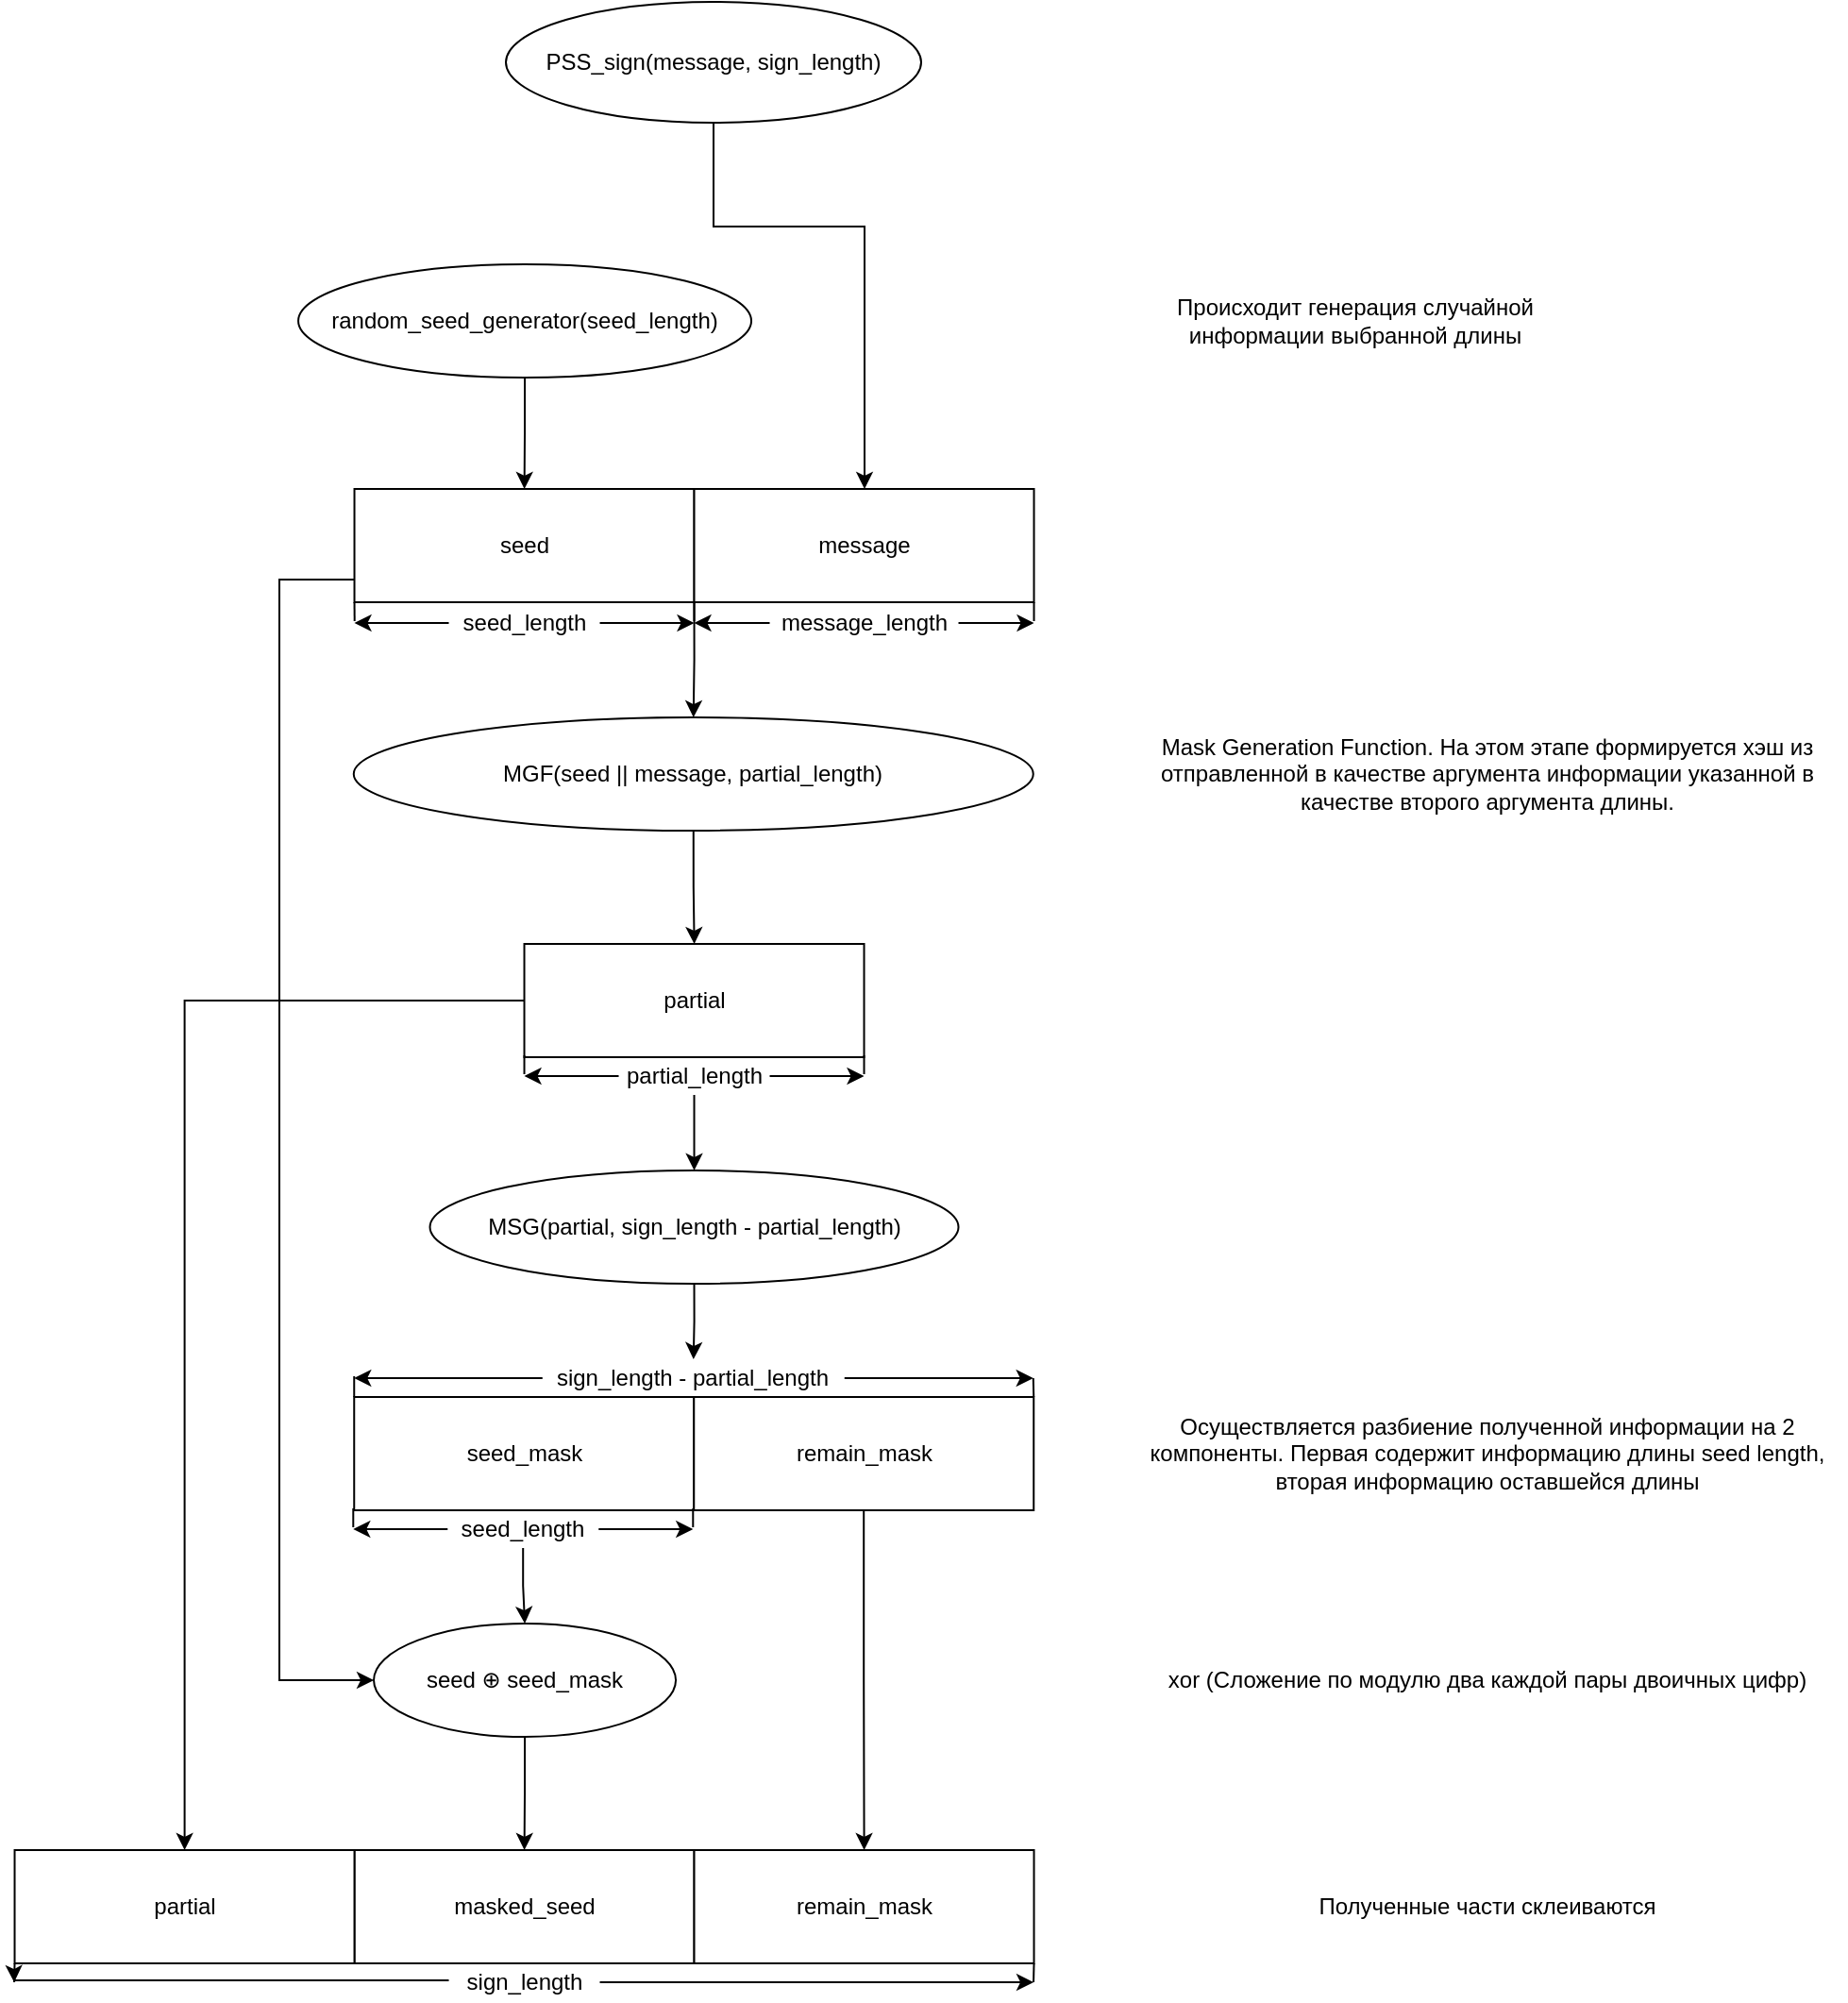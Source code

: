 <mxfile version="20.8.10" type="device" pages="4"><diagram id="KtfJS3SckBbpyJTz7u5d" name="Страница 1"><mxGraphModel dx="1247" dy="1205" grid="1" gridSize="10" guides="1" tooltips="1" connect="1" arrows="1" fold="1" page="1" pageScale="1" pageWidth="827" pageHeight="1169" math="0" shadow="0"><root><mxCell id="0"/><mxCell id="1" parent="0"/><mxCell id="KK_EjexdRuNg9W6OG-0v-18" style="edgeStyle=orthogonalEdgeStyle;rounded=0;orthogonalLoop=1;jettySize=auto;html=1;" parent="1" source="KK_EjexdRuNg9W6OG-0v-6" target="KK_EjexdRuNg9W6OG-0v-8" edge="1"><mxGeometry relative="1" as="geometry"/></mxCell><mxCell id="KK_EjexdRuNg9W6OG-0v-6" value="random_seed_generator(seed_length)" style="ellipse;whiteSpace=wrap;html=1;" parent="1" vertex="1"><mxGeometry x="1070.02" y="179" width="240" height="60" as="geometry"/></mxCell><mxCell id="KK_EjexdRuNg9W6OG-0v-53" style="edgeStyle=orthogonalEdgeStyle;rounded=0;orthogonalLoop=1;jettySize=auto;html=1;" parent="1" source="KK_EjexdRuNg9W6OG-0v-8" target="KK_EjexdRuNg9W6OG-0v-51" edge="1"><mxGeometry relative="1" as="geometry"><Array as="points"><mxPoint x="1060" y="346"/><mxPoint x="1060" y="929"/></Array></mxGeometry></mxCell><mxCell id="KK_EjexdRuNg9W6OG-0v-69" style="edgeStyle=orthogonalEdgeStyle;rounded=0;orthogonalLoop=1;jettySize=auto;html=1;exitX=0;exitY=1;exitDx=0;exitDy=0;endArrow=none;endFill=0;" parent="1" source="KK_EjexdRuNg9W6OG-0v-8" edge="1"><mxGeometry relative="1" as="geometry"><mxPoint x="1099.855" y="368" as="targetPoint"/></mxGeometry></mxCell><mxCell id="KK_EjexdRuNg9W6OG-0v-8" value="seed" style="rounded=0;whiteSpace=wrap;" parent="1" vertex="1"><mxGeometry x="1099.76" y="298" width="180" height="60" as="geometry"/></mxCell><mxCell id="KK_EjexdRuNg9W6OG-0v-41" style="edgeStyle=orthogonalEdgeStyle;rounded=0;orthogonalLoop=1;jettySize=auto;html=1;exitX=0;exitY=1;exitDx=0;exitDy=0;" parent="1" source="KK_EjexdRuNg9W6OG-0v-10" target="KK_EjexdRuNg9W6OG-0v-22" edge="1"><mxGeometry relative="1" as="geometry"/></mxCell><mxCell id="KK_EjexdRuNg9W6OG-0v-10" value="message" style="rounded=0;whiteSpace=wrap;" parent="1" vertex="1"><mxGeometry x="1279.76" y="298" width="180" height="60" as="geometry"/></mxCell><mxCell id="KK_EjexdRuNg9W6OG-0v-17" style="edgeStyle=orthogonalEdgeStyle;rounded=0;orthogonalLoop=1;jettySize=auto;html=1;" parent="1" source="KK_EjexdRuNg9W6OG-0v-11" target="KK_EjexdRuNg9W6OG-0v-10" edge="1"><mxGeometry relative="1" as="geometry"><Array as="points"><mxPoint x="1290" y="159"/><mxPoint x="1370" y="159"/></Array></mxGeometry></mxCell><mxCell id="KK_EjexdRuNg9W6OG-0v-11" value="PSS_sign(message, sign_length)" style="ellipse;whiteSpace=wrap;html=1;" parent="1" vertex="1"><mxGeometry x="1180" y="40" width="220" height="64" as="geometry"/></mxCell><mxCell id="KK_EjexdRuNg9W6OG-0v-25" style="edgeStyle=orthogonalEdgeStyle;rounded=0;orthogonalLoop=1;jettySize=auto;html=1;" parent="1" source="KK_EjexdRuNg9W6OG-0v-22" target="KK_EjexdRuNg9W6OG-0v-24" edge="1"><mxGeometry relative="1" as="geometry"/></mxCell><mxCell id="KK_EjexdRuNg9W6OG-0v-22" value="MGF(seed || message, partial_length)" style="ellipse;whiteSpace=wrap;html=1;" parent="1" vertex="1"><mxGeometry x="1099.38" y="419" width="360" height="60" as="geometry"/></mxCell><mxCell id="KK_EjexdRuNg9W6OG-0v-29" style="edgeStyle=orthogonalEdgeStyle;rounded=0;orthogonalLoop=1;jettySize=auto;html=1;" parent="1" source="KK_EjexdRuNg9W6OG-0v-79" target="KK_EjexdRuNg9W6OG-0v-28" edge="1"><mxGeometry relative="1" as="geometry"><mxPoint x="1280.02" y="646" as="sourcePoint"/></mxGeometry></mxCell><mxCell id="KK_EjexdRuNg9W6OG-0v-113" style="edgeStyle=orthogonalEdgeStyle;rounded=0;orthogonalLoop=1;jettySize=auto;html=1;endArrow=classic;endFill=1;" parent="1" source="KK_EjexdRuNg9W6OG-0v-24" target="KK_EjexdRuNg9W6OG-0v-110" edge="1"><mxGeometry relative="1" as="geometry"/></mxCell><mxCell id="KK_EjexdRuNg9W6OG-0v-24" value="partial" style="rounded=0;whiteSpace=wrap;" parent="1" vertex="1"><mxGeometry x="1189.76" y="539" width="180" height="60" as="geometry"/></mxCell><mxCell id="KK_EjexdRuNg9W6OG-0v-98" style="edgeStyle=orthogonalEdgeStyle;rounded=0;orthogonalLoop=1;jettySize=auto;html=1;endArrow=classic;endFill=1;" parent="1" source="KK_EjexdRuNg9W6OG-0v-28" target="KK_EjexdRuNg9W6OG-0v-94" edge="1"><mxGeometry relative="1" as="geometry"/></mxCell><mxCell id="KK_EjexdRuNg9W6OG-0v-28" value="MSG(partial, sign_length - partial_length)" style="ellipse;whiteSpace=wrap;html=1;" parent="1" vertex="1"><mxGeometry x="1139.76" y="659" width="280" height="60" as="geometry"/></mxCell><mxCell id="KK_EjexdRuNg9W6OG-0v-36" value="seed_mask" style="rounded=0;whiteSpace=wrap;" parent="1" vertex="1"><mxGeometry x="1099.62" y="779" width="180" height="60" as="geometry"/></mxCell><mxCell id="KK_EjexdRuNg9W6OG-0v-111" style="edgeStyle=orthogonalEdgeStyle;rounded=0;orthogonalLoop=1;jettySize=auto;html=1;endArrow=classic;endFill=1;" parent="1" source="KK_EjexdRuNg9W6OG-0v-37" target="KK_EjexdRuNg9W6OG-0v-109" edge="1"><mxGeometry relative="1" as="geometry"/></mxCell><mxCell id="KK_EjexdRuNg9W6OG-0v-37" value="remain_mask" style="rounded=0;whiteSpace=wrap;" parent="1" vertex="1"><mxGeometry x="1279.62" y="779" width="180" height="60" as="geometry"/></mxCell><mxCell id="KK_EjexdRuNg9W6OG-0v-52" style="edgeStyle=orthogonalEdgeStyle;rounded=0;orthogonalLoop=1;jettySize=auto;html=1;" parent="1" source="KK_EjexdRuNg9W6OG-0v-84" target="KK_EjexdRuNg9W6OG-0v-51" edge="1"><mxGeometry relative="1" as="geometry"><mxPoint x="1190.5" y="886" as="sourcePoint"/></mxGeometry></mxCell><mxCell id="KK_EjexdRuNg9W6OG-0v-107" style="edgeStyle=orthogonalEdgeStyle;rounded=0;orthogonalLoop=1;jettySize=auto;html=1;endArrow=classic;endFill=1;" parent="1" source="KK_EjexdRuNg9W6OG-0v-51" target="KK_EjexdRuNg9W6OG-0v-101" edge="1"><mxGeometry relative="1" as="geometry"/></mxCell><mxCell id="KK_EjexdRuNg9W6OG-0v-51" value="seed ⊕ seed_mask" style="ellipse;whiteSpace=wrap;html=1;" parent="1" vertex="1"><mxGeometry x="1110.02" y="899" width="160" height="60" as="geometry"/></mxCell><mxCell id="KK_EjexdRuNg9W6OG-0v-54" value="" style="endArrow=classic;startArrow=none;html=1;rounded=0;" parent="1" source="KK_EjexdRuNg9W6OG-0v-56" edge="1"><mxGeometry width="50" height="50" relative="1" as="geometry"><mxPoint x="1099.76" y="378.31" as="sourcePoint"/><mxPoint x="1279.76" y="369.0" as="targetPoint"/></mxGeometry></mxCell><mxCell id="KK_EjexdRuNg9W6OG-0v-55" value="" style="endArrow=none;startArrow=classic;html=1;rounded=0;" parent="1" target="KK_EjexdRuNg9W6OG-0v-56" edge="1"><mxGeometry width="50" height="50" relative="1" as="geometry"><mxPoint x="1099.76" y="369.0" as="sourcePoint"/><mxPoint x="1279.76" y="378.31" as="targetPoint"/></mxGeometry></mxCell><mxCell id="KK_EjexdRuNg9W6OG-0v-56" value="seed_length" style="text;html=1;strokeColor=none;fillColor=none;align=center;verticalAlign=middle;whiteSpace=wrap;rounded=0;" parent="1" vertex="1"><mxGeometry x="1149.76" y="349" width="80" height="40" as="geometry"/></mxCell><mxCell id="KK_EjexdRuNg9W6OG-0v-57" value="" style="endArrow=classic;startArrow=none;html=1;rounded=0;" parent="1" source="KK_EjexdRuNg9W6OG-0v-59" edge="1"><mxGeometry width="50" height="50" relative="1" as="geometry"><mxPoint x="1279.76" y="378.31" as="sourcePoint"/><mxPoint x="1459.76" y="369.0" as="targetPoint"/></mxGeometry></mxCell><mxCell id="KK_EjexdRuNg9W6OG-0v-58" value="" style="endArrow=none;startArrow=classic;html=1;rounded=0;" parent="1" target="KK_EjexdRuNg9W6OG-0v-59" edge="1"><mxGeometry width="50" height="50" relative="1" as="geometry"><mxPoint x="1279.76" y="369.0" as="sourcePoint"/><mxPoint x="1459.76" y="378.31" as="targetPoint"/></mxGeometry></mxCell><mxCell id="KK_EjexdRuNg9W6OG-0v-59" value="message_length" style="text;html=1;strokeColor=none;fillColor=none;align=center;verticalAlign=middle;whiteSpace=wrap;rounded=0;" parent="1" vertex="1"><mxGeometry x="1319.76" y="349" width="100" height="40" as="geometry"/></mxCell><mxCell id="KK_EjexdRuNg9W6OG-0v-71" style="edgeStyle=orthogonalEdgeStyle;rounded=0;orthogonalLoop=1;jettySize=auto;html=1;exitX=1;exitY=1;exitDx=0;exitDy=0;endArrow=none;endFill=0;" parent="1" source="KK_EjexdRuNg9W6OG-0v-10" edge="1"><mxGeometry relative="1" as="geometry"><mxPoint x="1459.76" y="368" as="targetPoint"/><mxPoint x="1504.76" y="377" as="sourcePoint"/></mxGeometry></mxCell><mxCell id="KK_EjexdRuNg9W6OG-0v-72" style="edgeStyle=orthogonalEdgeStyle;rounded=0;orthogonalLoop=1;jettySize=auto;html=1;exitX=0;exitY=1;exitDx=0;exitDy=0;endArrow=none;endFill=0;" parent="1" source="KK_EjexdRuNg9W6OG-0v-10" edge="1"><mxGeometry relative="1" as="geometry"><mxPoint x="1279.76" y="368" as="targetPoint"/><mxPoint x="1469.76" y="368" as="sourcePoint"/></mxGeometry></mxCell><mxCell id="KK_EjexdRuNg9W6OG-0v-77" value="" style="endArrow=classic;startArrow=none;html=1;rounded=0;" parent="1" source="KK_EjexdRuNg9W6OG-0v-79" edge="1"><mxGeometry width="50" height="50" relative="1" as="geometry"><mxPoint x="1189.76" y="618.31" as="sourcePoint"/><mxPoint x="1369.76" y="609.0" as="targetPoint"/></mxGeometry></mxCell><mxCell id="KK_EjexdRuNg9W6OG-0v-78" value="" style="endArrow=none;startArrow=classic;html=1;rounded=0;" parent="1" target="KK_EjexdRuNg9W6OG-0v-79" edge="1"><mxGeometry width="50" height="50" relative="1" as="geometry"><mxPoint x="1189.76" y="609.0" as="sourcePoint"/><mxPoint x="1369.76" y="618.31" as="targetPoint"/></mxGeometry></mxCell><mxCell id="KK_EjexdRuNg9W6OG-0v-79" value="partial_length" style="text;html=1;strokeColor=none;fillColor=none;align=center;verticalAlign=middle;whiteSpace=wrap;rounded=0;" parent="1" vertex="1"><mxGeometry x="1239.76" y="599" width="80" height="20" as="geometry"/></mxCell><mxCell id="KK_EjexdRuNg9W6OG-0v-80" style="edgeStyle=orthogonalEdgeStyle;rounded=0;orthogonalLoop=1;jettySize=auto;html=1;exitX=1;exitY=1;exitDx=0;exitDy=0;endArrow=none;endFill=0;" parent="1" edge="1"><mxGeometry relative="1" as="geometry"><mxPoint x="1369.76" y="608" as="targetPoint"/><mxPoint x="1369.76" y="598" as="sourcePoint"/></mxGeometry></mxCell><mxCell id="KK_EjexdRuNg9W6OG-0v-81" style="edgeStyle=orthogonalEdgeStyle;rounded=0;orthogonalLoop=1;jettySize=auto;html=1;exitX=0;exitY=1;exitDx=0;exitDy=0;endArrow=none;endFill=0;" parent="1" edge="1"><mxGeometry relative="1" as="geometry"><mxPoint x="1189.76" y="608" as="targetPoint"/><mxPoint x="1189.76" y="598" as="sourcePoint"/></mxGeometry></mxCell><mxCell id="KK_EjexdRuNg9W6OG-0v-82" value="" style="endArrow=classic;startArrow=none;html=1;rounded=0;" parent="1" source="KK_EjexdRuNg9W6OG-0v-84" edge="1"><mxGeometry width="50" height="50" relative="1" as="geometry"><mxPoint x="1099.14" y="858.31" as="sourcePoint"/><mxPoint x="1279.14" y="849.0" as="targetPoint"/></mxGeometry></mxCell><mxCell id="KK_EjexdRuNg9W6OG-0v-83" value="" style="endArrow=none;startArrow=classic;html=1;rounded=0;" parent="1" target="KK_EjexdRuNg9W6OG-0v-84" edge="1"><mxGeometry width="50" height="50" relative="1" as="geometry"><mxPoint x="1099.14" y="849.0" as="sourcePoint"/><mxPoint x="1279.14" y="858.31" as="targetPoint"/></mxGeometry></mxCell><mxCell id="KK_EjexdRuNg9W6OG-0v-84" value="seed_length" style="text;html=1;strokeColor=none;fillColor=none;align=center;verticalAlign=middle;whiteSpace=wrap;rounded=0;" parent="1" vertex="1"><mxGeometry x="1149.14" y="839" width="80" height="20" as="geometry"/></mxCell><mxCell id="KK_EjexdRuNg9W6OG-0v-85" style="edgeStyle=orthogonalEdgeStyle;rounded=0;orthogonalLoop=1;jettySize=auto;html=1;exitX=1;exitY=1;exitDx=0;exitDy=0;endArrow=none;endFill=0;" parent="1" edge="1"><mxGeometry relative="1" as="geometry"><mxPoint x="1279.14" y="848" as="targetPoint"/><mxPoint x="1279.14" y="838" as="sourcePoint"/></mxGeometry></mxCell><mxCell id="KK_EjexdRuNg9W6OG-0v-86" style="edgeStyle=orthogonalEdgeStyle;rounded=0;orthogonalLoop=1;jettySize=auto;html=1;exitX=0;exitY=1;exitDx=0;exitDy=0;endArrow=none;endFill=0;" parent="1" edge="1"><mxGeometry relative="1" as="geometry"><mxPoint x="1099.14" y="848" as="targetPoint"/><mxPoint x="1099.14" y="838" as="sourcePoint"/></mxGeometry></mxCell><mxCell id="KK_EjexdRuNg9W6OG-0v-92" value="" style="endArrow=classic;startArrow=none;html=1;rounded=0;" parent="1" source="KK_EjexdRuNg9W6OG-0v-94" edge="1"><mxGeometry width="50" height="50" relative="1" as="geometry"><mxPoint x="1099.62" y="778.31" as="sourcePoint"/><mxPoint x="1459.38" y="769" as="targetPoint"/></mxGeometry></mxCell><mxCell id="KK_EjexdRuNg9W6OG-0v-93" value="" style="endArrow=none;startArrow=classic;html=1;rounded=0;" parent="1" target="KK_EjexdRuNg9W6OG-0v-94" edge="1"><mxGeometry width="50" height="50" relative="1" as="geometry"><mxPoint x="1099.62" y="769.0" as="sourcePoint"/><mxPoint x="1279.62" y="778.31" as="targetPoint"/></mxGeometry></mxCell><mxCell id="KK_EjexdRuNg9W6OG-0v-94" value="sign_length - partial_length" style="text;html=1;strokeColor=none;fillColor=none;align=center;verticalAlign=middle;whiteSpace=wrap;rounded=0;" parent="1" vertex="1"><mxGeometry x="1199.38" y="759" width="160" height="20" as="geometry"/></mxCell><mxCell id="KK_EjexdRuNg9W6OG-0v-95" style="edgeStyle=orthogonalEdgeStyle;rounded=0;orthogonalLoop=1;jettySize=auto;html=1;endArrow=none;endFill=0;exitX=1;exitY=0;exitDx=0;exitDy=0;" parent="1" source="KK_EjexdRuNg9W6OG-0v-37" edge="1"><mxGeometry relative="1" as="geometry"><mxPoint x="1459.38" y="769" as="targetPoint"/><mxPoint x="1279.62" y="779" as="sourcePoint"/></mxGeometry></mxCell><mxCell id="KK_EjexdRuNg9W6OG-0v-96" style="edgeStyle=orthogonalEdgeStyle;rounded=0;orthogonalLoop=1;jettySize=auto;html=1;endArrow=none;endFill=0;" parent="1" edge="1"><mxGeometry relative="1" as="geometry"><mxPoint x="1099.62" y="768" as="targetPoint"/><mxPoint x="1099.62" y="779" as="sourcePoint"/></mxGeometry></mxCell><mxCell id="KK_EjexdRuNg9W6OG-0v-101" value="masked_seed" style="rounded=0;whiteSpace=wrap;" parent="1" vertex="1"><mxGeometry x="1099.76" y="1019" width="180" height="60" as="geometry"/></mxCell><mxCell id="KK_EjexdRuNg9W6OG-0v-102" value="" style="endArrow=classic;startArrow=none;html=1;rounded=0;" parent="1" source="KK_EjexdRuNg9W6OG-0v-104" edge="1"><mxGeometry width="50" height="50" relative="1" as="geometry"><mxPoint x="1099.76" y="1098.31" as="sourcePoint"/><mxPoint x="1459.52" y="1089" as="targetPoint"/></mxGeometry></mxCell><mxCell id="KK_EjexdRuNg9W6OG-0v-104" value="sign_length" style="text;html=1;strokeColor=none;fillColor=none;align=center;verticalAlign=middle;whiteSpace=wrap;rounded=0;" parent="1" vertex="1"><mxGeometry x="1149.76" y="1079" width="80" height="20" as="geometry"/></mxCell><mxCell id="KK_EjexdRuNg9W6OG-0v-105" style="edgeStyle=orthogonalEdgeStyle;rounded=0;orthogonalLoop=1;jettySize=auto;html=1;endArrow=none;endFill=0;exitX=1;exitY=1;exitDx=0;exitDy=0;" parent="1" source="KK_EjexdRuNg9W6OG-0v-109" edge="1"><mxGeometry relative="1" as="geometry"><mxPoint x="1459.52" y="1089" as="targetPoint"/><mxPoint x="1599.52" y="949" as="sourcePoint"/></mxGeometry></mxCell><mxCell id="KK_EjexdRuNg9W6OG-0v-106" style="edgeStyle=orthogonalEdgeStyle;rounded=0;orthogonalLoop=1;jettySize=auto;html=1;endArrow=classic;endFill=1;" parent="1" source="KK_EjexdRuNg9W6OG-0v-104" edge="1"><mxGeometry relative="1" as="geometry"><mxPoint x="919.52" y="1089" as="targetPoint"/><mxPoint x="889.52" y="1119" as="sourcePoint"/><Array as="points"><mxPoint x="919.52" y="1088"/></Array></mxGeometry></mxCell><mxCell id="KK_EjexdRuNg9W6OG-0v-109" value="remain_mask" style="rounded=0;whiteSpace=wrap;" parent="1" vertex="1"><mxGeometry x="1279.76" y="1019" width="180" height="60" as="geometry"/></mxCell><mxCell id="KK_EjexdRuNg9W6OG-0v-110" value="partial" style="rounded=0;whiteSpace=wrap;" parent="1" vertex="1"><mxGeometry x="919.76" y="1019" width="180" height="60" as="geometry"/></mxCell><mxCell id="KK_EjexdRuNg9W6OG-0v-112" style="edgeStyle=orthogonalEdgeStyle;rounded=0;orthogonalLoop=1;jettySize=auto;html=1;exitX=0;exitY=1;exitDx=0;exitDy=0;endArrow=none;endFill=0;" parent="1" source="KK_EjexdRuNg9W6OG-0v-110" edge="1"><mxGeometry relative="1" as="geometry"><mxPoint x="919.52" y="1089" as="targetPoint"/><mxPoint x="1199.52" y="848" as="sourcePoint"/></mxGeometry></mxCell><mxCell id="mM-ScsrxNsytpADzMTjk-3" value="" style="strokeWidth=2;html=1;shape=mxgraph.flowchart.annotation_2;align=left;labelPosition=right;pointerEvents=1;strokeColor=#FFFFFF;" parent="1" vertex="1"><mxGeometry x="1480" y="184" width="50" height="50" as="geometry"/></mxCell><mxCell id="mM-ScsrxNsytpADzMTjk-4" value="Происходит генерация случайной информации выбранной длины " style="text;html=1;strokeColor=none;fillColor=none;align=center;verticalAlign=middle;whiteSpace=wrap;rounded=0;" parent="1" vertex="1"><mxGeometry x="1510" y="194" width="240" height="30" as="geometry"/></mxCell><mxCell id="mM-ScsrxNsytpADzMTjk-5" value="" style="strokeWidth=2;html=1;shape=mxgraph.flowchart.annotation_2;align=left;labelPosition=right;pointerEvents=1;strokeColor=#FFFFFF;" parent="1" vertex="1"><mxGeometry x="1480" y="424" width="50" height="50" as="geometry"/></mxCell><mxCell id="mM-ScsrxNsytpADzMTjk-6" value="Mask Generation Function. На этом этапе формируется хэш из отправленной в качестве аргумента информации указанной в качестве второго аргумента длины." style="text;html=1;strokeColor=none;fillColor=none;align=center;verticalAlign=middle;whiteSpace=wrap;rounded=0;" parent="1" vertex="1"><mxGeometry x="1510" y="434" width="380" height="30" as="geometry"/></mxCell><mxCell id="6dK08lzGtKBnxt_m-0bs-1" value="" style="strokeWidth=2;html=1;shape=mxgraph.flowchart.annotation_2;align=left;labelPosition=right;pointerEvents=1;strokeColor=#FFFFFF;" parent="1" vertex="1"><mxGeometry x="1480" y="784" width="50" height="50" as="geometry"/></mxCell><mxCell id="6dK08lzGtKBnxt_m-0bs-2" value="Осуществляется разбиение полученной информации на 2 компоненты. Первая содержит информацию длины seed length, вторая информацию оставшейся длины" style="text;html=1;strokeColor=none;fillColor=none;align=center;verticalAlign=middle;whiteSpace=wrap;rounded=0;" parent="1" vertex="1"><mxGeometry x="1510" y="794" width="380" height="30" as="geometry"/></mxCell><mxCell id="6dK08lzGtKBnxt_m-0bs-3" value="" style="strokeWidth=2;html=1;shape=mxgraph.flowchart.annotation_2;align=left;labelPosition=right;pointerEvents=1;strokeColor=#FFFFFF;" parent="1" vertex="1"><mxGeometry x="1480" y="904" width="50" height="50" as="geometry"/></mxCell><mxCell id="6dK08lzGtKBnxt_m-0bs-4" value="xor (Сложение по модулю два каждой пары двоичных цифр)" style="text;html=1;strokeColor=none;fillColor=none;align=center;verticalAlign=middle;whiteSpace=wrap;rounded=0;" parent="1" vertex="1"><mxGeometry x="1510" y="914" width="380" height="30" as="geometry"/></mxCell><mxCell id="6dK08lzGtKBnxt_m-0bs-5" value="" style="strokeWidth=2;html=1;shape=mxgraph.flowchart.annotation_2;align=left;labelPosition=right;pointerEvents=1;strokeColor=#FFFFFF;" parent="1" vertex="1"><mxGeometry x="1480" y="1024" width="50" height="50" as="geometry"/></mxCell><mxCell id="6dK08lzGtKBnxt_m-0bs-6" value="Полученные части склеиваются" style="text;html=1;strokeColor=none;fillColor=none;align=center;verticalAlign=middle;whiteSpace=wrap;rounded=0;" parent="1" vertex="1"><mxGeometry x="1510" y="1034" width="380" height="30" as="geometry"/></mxCell></root></mxGraphModel></diagram><diagram id="gWyuWbmlJKPabnkePu37" name="Страница 2"><mxGraphModel dx="420" dy="1205" grid="1" gridSize="10" guides="1" tooltips="1" connect="1" arrows="1" fold="1" page="1" pageScale="1" pageWidth="827" pageHeight="1169" math="0" shadow="0"><root><mxCell id="0"/><mxCell id="1" parent="0"/><mxCell id="sB8Yq7DqvFXKadisTRKy-86" value="masked_seed" style="rounded=0;whiteSpace=wrap;" parent="1" vertex="1"><mxGeometry x="2400.71" y="306" width="180" height="60" as="geometry"/></mxCell><mxCell id="sB8Yq7DqvFXKadisTRKy-87" style="edgeStyle=orthogonalEdgeStyle;rounded=0;orthogonalLoop=1;jettySize=auto;html=1;" parent="1" source="sB8Yq7DqvFXKadisTRKy-88" target="sB8Yq7DqvFXKadisTRKy-155" edge="1"><mxGeometry relative="1" as="geometry"><mxPoint x="2960" y="1420" as="targetPoint"/><Array as="points"><mxPoint x="2671" y="460"/><mxPoint x="2670" y="460"/></Array></mxGeometry></mxCell><mxCell id="sB8Yq7DqvFXKadisTRKy-88" value="remain_mask" style="rounded=0;whiteSpace=wrap;" parent="1" vertex="1"><mxGeometry x="2580.71" y="306" width="180" height="60" as="geometry"/></mxCell><mxCell id="sB8Yq7DqvFXKadisTRKy-89" style="edgeStyle=orthogonalEdgeStyle;rounded=0;orthogonalLoop=1;jettySize=auto;html=1;" parent="1" source="sB8Yq7DqvFXKadisTRKy-90" target="sB8Yq7DqvFXKadisTRKy-153" edge="1"><mxGeometry relative="1" as="geometry"><Array as="points"><mxPoint x="1990" y="336"/><mxPoint x="1990" y="1180"/></Array></mxGeometry></mxCell><mxCell id="sB8Yq7DqvFXKadisTRKy-90" value="partial" style="rounded=0;whiteSpace=wrap;" parent="1" vertex="1"><mxGeometry x="2220.71" y="306" width="180" height="60" as="geometry"/></mxCell><mxCell id="sB8Yq7DqvFXKadisTRKy-91" style="edgeStyle=orthogonalEdgeStyle;rounded=0;orthogonalLoop=1;jettySize=auto;html=1;" parent="1" source="sB8Yq7DqvFXKadisTRKy-93" target="sB8Yq7DqvFXKadisTRKy-100" edge="1"><mxGeometry relative="1" as="geometry"><mxPoint x="2660.59" y="210" as="targetPoint"/></mxGeometry></mxCell><mxCell id="sB8Yq7DqvFXKadisTRKy-92" style="edgeStyle=orthogonalEdgeStyle;rounded=0;orthogonalLoop=1;jettySize=auto;html=1;" parent="1" source="sB8Yq7DqvFXKadisTRKy-93" target="sB8Yq7DqvFXKadisTRKy-134" edge="1"><mxGeometry relative="1" as="geometry"><Array as="points"><mxPoint x="2820" y="102"/><mxPoint x="2820" y="820"/></Array></mxGeometry></mxCell><mxCell id="sB8Yq7DqvFXKadisTRKy-93" value="PSS_verify(message, signature)" style="ellipse;whiteSpace=wrap;html=1;" parent="1" vertex="1"><mxGeometry x="2340.67" y="70" width="299.96" height="64" as="geometry"/></mxCell><mxCell id="sB8Yq7DqvFXKadisTRKy-94" value="" style="endArrow=classic;startArrow=none;html=1;rounded=0;" parent="1" source="sB8Yq7DqvFXKadisTRKy-97" edge="1"><mxGeometry width="50" height="50" relative="1" as="geometry"><mxPoint x="2220.14" y="386.8" as="sourcePoint"/><mxPoint x="2400.59" y="380" as="targetPoint"/></mxGeometry></mxCell><mxCell id="sB8Yq7DqvFXKadisTRKy-95" value="" style="endArrow=none;startArrow=classic;html=1;rounded=0;" parent="1" target="sB8Yq7DqvFXKadisTRKy-97" edge="1"><mxGeometry width="50" height="50" relative="1" as="geometry"><mxPoint x="2220.59" y="380" as="sourcePoint"/><mxPoint x="2400.14" y="386.8" as="targetPoint"/></mxGeometry></mxCell><mxCell id="sB8Yq7DqvFXKadisTRKy-96" style="edgeStyle=orthogonalEdgeStyle;rounded=0;orthogonalLoop=1;jettySize=auto;html=1;" parent="1" source="sB8Yq7DqvFXKadisTRKy-97" target="sB8Yq7DqvFXKadisTRKy-114" edge="1"><mxGeometry relative="1" as="geometry"/></mxCell><mxCell id="sB8Yq7DqvFXKadisTRKy-97" value="partial_length" style="text;html=1;strokeColor=none;fillColor=none;align=center;verticalAlign=middle;whiteSpace=wrap;rounded=0;" parent="1" vertex="1"><mxGeometry x="2270.71" y="370" width="80" height="20" as="geometry"/></mxCell><mxCell id="sB8Yq7DqvFXKadisTRKy-98" style="edgeStyle=orthogonalEdgeStyle;rounded=0;orthogonalLoop=1;jettySize=auto;html=1;endArrow=none;endFill=0;exitX=0;exitY=1;exitDx=0;exitDy=0;" parent="1" source="sB8Yq7DqvFXKadisTRKy-90" edge="1"><mxGeometry relative="1" as="geometry"><mxPoint x="2220.59" y="380" as="targetPoint"/><mxPoint x="2220.59" y="380" as="sourcePoint"/></mxGeometry></mxCell><mxCell id="sB8Yq7DqvFXKadisTRKy-99" style="edgeStyle=orthogonalEdgeStyle;rounded=0;orthogonalLoop=1;jettySize=auto;html=1;endArrow=none;endFill=0;entryX=1;entryY=1;entryDx=0;entryDy=0;" parent="1" target="sB8Yq7DqvFXKadisTRKy-90" edge="1"><mxGeometry relative="1" as="geometry"><mxPoint x="2400.71" y="376.49" as="targetPoint"/><mxPoint x="2400.59" y="380" as="sourcePoint"/></mxGeometry></mxCell><mxCell id="sB8Yq7DqvFXKadisTRKy-100" value="signature" style="rounded=0;whiteSpace=wrap;" parent="1" vertex="1"><mxGeometry x="2400.65" y="190" width="180" height="60" as="geometry"/></mxCell><mxCell id="sB8Yq7DqvFXKadisTRKy-101" value="" style="endArrow=classic;startArrow=none;html=1;rounded=0;" parent="1" source="sB8Yq7DqvFXKadisTRKy-104" edge="1"><mxGeometry width="50" height="50" relative="1" as="geometry"><mxPoint x="2400.65" y="269.31" as="sourcePoint"/><mxPoint x="2580.65" y="260" as="targetPoint"/></mxGeometry></mxCell><mxCell id="sB8Yq7DqvFXKadisTRKy-102" value="" style="endArrow=none;startArrow=classic;html=1;rounded=0;" parent="1" target="sB8Yq7DqvFXKadisTRKy-104" edge="1"><mxGeometry width="50" height="50" relative="1" as="geometry"><mxPoint x="2400.65" y="260" as="sourcePoint"/><mxPoint x="2580.65" y="269.31" as="targetPoint"/></mxGeometry></mxCell><mxCell id="sB8Yq7DqvFXKadisTRKy-103" style="edgeStyle=orthogonalEdgeStyle;rounded=0;orthogonalLoop=1;jettySize=auto;html=1;" parent="1" source="sB8Yq7DqvFXKadisTRKy-104" target="sB8Yq7DqvFXKadisTRKy-86" edge="1"><mxGeometry relative="1" as="geometry"><mxPoint x="2490.65" y="321" as="targetPoint"/></mxGeometry></mxCell><mxCell id="sB8Yq7DqvFXKadisTRKy-104" value="sign_length" style="text;html=1;strokeColor=none;fillColor=none;align=center;verticalAlign=middle;whiteSpace=wrap;rounded=0;" parent="1" vertex="1"><mxGeometry x="2450.65" y="250" width="80" height="20" as="geometry"/></mxCell><mxCell id="sB8Yq7DqvFXKadisTRKy-105" style="edgeStyle=orthogonalEdgeStyle;rounded=0;orthogonalLoop=1;jettySize=auto;html=1;exitX=1;exitY=1;exitDx=0;exitDy=0;endArrow=none;endFill=0;" parent="1" edge="1"><mxGeometry relative="1" as="geometry"><mxPoint x="2580.65" y="259.0" as="targetPoint"/><mxPoint x="2580.65" y="249.0" as="sourcePoint"/></mxGeometry></mxCell><mxCell id="sB8Yq7DqvFXKadisTRKy-106" style="edgeStyle=orthogonalEdgeStyle;rounded=0;orthogonalLoop=1;jettySize=auto;html=1;exitX=0;exitY=1;exitDx=0;exitDy=0;endArrow=none;endFill=0;" parent="1" edge="1"><mxGeometry relative="1" as="geometry"><mxPoint x="2400.65" y="259.0" as="targetPoint"/><mxPoint x="2400.65" y="249.0" as="sourcePoint"/></mxGeometry></mxCell><mxCell id="sB8Yq7DqvFXKadisTRKy-107" value="" style="endArrow=classic;startArrow=none;html=1;rounded=0;" parent="1" source="sB8Yq7DqvFXKadisTRKy-110" edge="1"><mxGeometry width="50" height="50" relative="1" as="geometry"><mxPoint x="2399.8" y="386.8" as="sourcePoint"/><mxPoint x="2580.25" y="380" as="targetPoint"/></mxGeometry></mxCell><mxCell id="sB8Yq7DqvFXKadisTRKy-108" value="" style="endArrow=none;startArrow=classic;html=1;rounded=0;" parent="1" target="sB8Yq7DqvFXKadisTRKy-110" edge="1"><mxGeometry width="50" height="50" relative="1" as="geometry"><mxPoint x="2400.25" y="380" as="sourcePoint"/><mxPoint x="2579.8" y="386.8" as="targetPoint"/></mxGeometry></mxCell><mxCell id="sB8Yq7DqvFXKadisTRKy-109" style="edgeStyle=orthogonalEdgeStyle;rounded=0;orthogonalLoop=1;jettySize=auto;html=1;entryX=1;entryY=0.5;entryDx=0;entryDy=0;" parent="1" source="sB8Yq7DqvFXKadisTRKy-110" target="sB8Yq7DqvFXKadisTRKy-130" edge="1"><mxGeometry relative="1" as="geometry"><Array as="points"><mxPoint x="2490" y="500"/><mxPoint x="2490" y="700"/></Array></mxGeometry></mxCell><mxCell id="sB8Yq7DqvFXKadisTRKy-110" value="seed_length" style="text;html=1;strokeColor=none;fillColor=none;align=center;verticalAlign=middle;whiteSpace=wrap;rounded=0;" parent="1" vertex="1"><mxGeometry x="2450.37" y="370" width="80" height="20" as="geometry"/></mxCell><mxCell id="sB8Yq7DqvFXKadisTRKy-111" style="edgeStyle=orthogonalEdgeStyle;rounded=0;orthogonalLoop=1;jettySize=auto;html=1;endArrow=none;endFill=0;exitX=0;exitY=1;exitDx=0;exitDy=0;" parent="1" edge="1"><mxGeometry relative="1" as="geometry"><mxPoint x="2400.25" y="380" as="targetPoint"/><mxPoint x="2400.37" y="366" as="sourcePoint"/></mxGeometry></mxCell><mxCell id="sB8Yq7DqvFXKadisTRKy-112" style="edgeStyle=orthogonalEdgeStyle;rounded=0;orthogonalLoop=1;jettySize=auto;html=1;endArrow=none;endFill=0;entryX=1;entryY=1;entryDx=0;entryDy=0;" parent="1" edge="1"><mxGeometry relative="1" as="geometry"><mxPoint x="2580.37" y="366" as="targetPoint"/><mxPoint x="2580.25" y="380" as="sourcePoint"/></mxGeometry></mxCell><mxCell id="sB8Yq7DqvFXKadisTRKy-113" style="edgeStyle=orthogonalEdgeStyle;rounded=0;orthogonalLoop=1;jettySize=auto;html=1;" parent="1" source="sB8Yq7DqvFXKadisTRKy-114" target="sB8Yq7DqvFXKadisTRKy-126" edge="1"><mxGeometry relative="1" as="geometry"/></mxCell><mxCell id="sB8Yq7DqvFXKadisTRKy-114" value="MSG(partial, sign_length - partial_length)" style="ellipse;whiteSpace=wrap;html=1;" parent="1" vertex="1"><mxGeometry x="2170.71" y="430" width="280" height="60" as="geometry"/></mxCell><mxCell id="sB8Yq7DqvFXKadisTRKy-115" value="seed_mask" style="rounded=0;whiteSpace=wrap;" parent="1" vertex="1"><mxGeometry x="2038.48" y="555" width="180" height="60" as="geometry"/></mxCell><mxCell id="sB8Yq7DqvFXKadisTRKy-116" style="edgeStyle=orthogonalEdgeStyle;rounded=0;orthogonalLoop=1;jettySize=auto;html=1;" parent="1" source="sB8Yq7DqvFXKadisTRKy-117" target="sB8Yq7DqvFXKadisTRKy-155" edge="1"><mxGeometry relative="1" as="geometry"><mxPoint x="2560" y="660" as="targetPoint"/><Array as="points"><mxPoint x="2470" y="580"/><mxPoint x="2470" y="580"/></Array></mxGeometry></mxCell><mxCell id="sB8Yq7DqvFXKadisTRKy-117" value="remain_mask_current" style="rounded=0;whiteSpace=wrap;" parent="1" vertex="1"><mxGeometry x="2218.48" y="555" width="180" height="60" as="geometry"/></mxCell><mxCell id="sB8Yq7DqvFXKadisTRKy-118" value="" style="endArrow=classic;startArrow=none;html=1;rounded=0;" parent="1" source="sB8Yq7DqvFXKadisTRKy-121" edge="1"><mxGeometry width="50" height="50" relative="1" as="geometry"><mxPoint x="2038.0" y="634.31" as="sourcePoint"/><mxPoint x="2218" y="625" as="targetPoint"/></mxGeometry></mxCell><mxCell id="sB8Yq7DqvFXKadisTRKy-119" value="" style="endArrow=none;startArrow=classic;html=1;rounded=0;" parent="1" target="sB8Yq7DqvFXKadisTRKy-121" edge="1"><mxGeometry width="50" height="50" relative="1" as="geometry"><mxPoint x="2038.0" y="625" as="sourcePoint"/><mxPoint x="2218" y="634.31" as="targetPoint"/></mxGeometry></mxCell><mxCell id="sB8Yq7DqvFXKadisTRKy-120" style="edgeStyle=orthogonalEdgeStyle;rounded=0;orthogonalLoop=1;jettySize=auto;html=1;" parent="1" source="sB8Yq7DqvFXKadisTRKy-121" target="sB8Yq7DqvFXKadisTRKy-130" edge="1"><mxGeometry relative="1" as="geometry"/></mxCell><mxCell id="sB8Yq7DqvFXKadisTRKy-121" value="seed_length" style="text;html=1;strokeColor=none;fillColor=none;align=center;verticalAlign=middle;whiteSpace=wrap;rounded=0;" parent="1" vertex="1"><mxGeometry x="2088" y="615" width="80" height="20" as="geometry"/></mxCell><mxCell id="sB8Yq7DqvFXKadisTRKy-122" style="edgeStyle=orthogonalEdgeStyle;rounded=0;orthogonalLoop=1;jettySize=auto;html=1;exitX=1;exitY=1;exitDx=0;exitDy=0;endArrow=none;endFill=0;" parent="1" edge="1"><mxGeometry relative="1" as="geometry"><mxPoint x="2218" y="624" as="targetPoint"/><mxPoint x="2218" y="614" as="sourcePoint"/></mxGeometry></mxCell><mxCell id="sB8Yq7DqvFXKadisTRKy-123" style="edgeStyle=orthogonalEdgeStyle;rounded=0;orthogonalLoop=1;jettySize=auto;html=1;exitX=0;exitY=1;exitDx=0;exitDy=0;endArrow=none;endFill=0;" parent="1" edge="1"><mxGeometry relative="1" as="geometry"><mxPoint x="2038.0" y="624" as="targetPoint"/><mxPoint x="2038.0" y="614" as="sourcePoint"/></mxGeometry></mxCell><mxCell id="sB8Yq7DqvFXKadisTRKy-124" value="" style="endArrow=classic;startArrow=none;html=1;rounded=0;" parent="1" source="sB8Yq7DqvFXKadisTRKy-126" edge="1"><mxGeometry width="50" height="50" relative="1" as="geometry"><mxPoint x="2038.48" y="554.31" as="sourcePoint"/><mxPoint x="2398.24" y="545" as="targetPoint"/></mxGeometry></mxCell><mxCell id="sB8Yq7DqvFXKadisTRKy-125" value="" style="endArrow=none;startArrow=classic;html=1;rounded=0;" parent="1" target="sB8Yq7DqvFXKadisTRKy-126" edge="1"><mxGeometry width="50" height="50" relative="1" as="geometry"><mxPoint x="2038.48" y="545" as="sourcePoint"/><mxPoint x="2218.48" y="554.31" as="targetPoint"/></mxGeometry></mxCell><mxCell id="sB8Yq7DqvFXKadisTRKy-126" value="sign_length - partial_length" style="text;html=1;strokeColor=none;fillColor=none;align=center;verticalAlign=middle;whiteSpace=wrap;rounded=0;" parent="1" vertex="1"><mxGeometry x="2138.24" y="535" width="160" height="20" as="geometry"/></mxCell><mxCell id="sB8Yq7DqvFXKadisTRKy-127" style="edgeStyle=orthogonalEdgeStyle;rounded=0;orthogonalLoop=1;jettySize=auto;html=1;endArrow=none;endFill=0;exitX=1;exitY=0;exitDx=0;exitDy=0;" parent="1" source="sB8Yq7DqvFXKadisTRKy-117" edge="1"><mxGeometry relative="1" as="geometry"><mxPoint x="2398.24" y="545" as="targetPoint"/><mxPoint x="2218.48" y="555" as="sourcePoint"/></mxGeometry></mxCell><mxCell id="sB8Yq7DqvFXKadisTRKy-128" style="edgeStyle=orthogonalEdgeStyle;rounded=0;orthogonalLoop=1;jettySize=auto;html=1;endArrow=none;endFill=0;" parent="1" edge="1"><mxGeometry relative="1" as="geometry"><mxPoint x="2038.48" y="544" as="targetPoint"/><mxPoint x="2038.48" y="555" as="sourcePoint"/></mxGeometry></mxCell><mxCell id="sB8Yq7DqvFXKadisTRKy-129" style="edgeStyle=orthogonalEdgeStyle;rounded=0;orthogonalLoop=1;jettySize=auto;html=1;" parent="1" source="sB8Yq7DqvFXKadisTRKy-130" target="sB8Yq7DqvFXKadisTRKy-132" edge="1"><mxGeometry relative="1" as="geometry"><mxPoint x="2490.684" y="786" as="targetPoint"/><Array as="points"><mxPoint x="2129" y="820"/><mxPoint x="2129" y="820"/></Array></mxGeometry></mxCell><mxCell id="sB8Yq7DqvFXKadisTRKy-130" value="masked_seed ⊕ seed_mask" style="ellipse;whiteSpace=wrap;html=1;" parent="1" vertex="1"><mxGeometry x="2018.85" y="670" width="219.26" height="60" as="geometry"/></mxCell><mxCell id="sB8Yq7DqvFXKadisTRKy-131" style="edgeStyle=orthogonalEdgeStyle;rounded=0;orthogonalLoop=1;jettySize=auto;html=1;exitX=0;exitY=1;exitDx=0;exitDy=0;endArrow=none;endFill=0;" parent="1" source="sB8Yq7DqvFXKadisTRKy-132" edge="1"><mxGeometry relative="1" as="geometry"><mxPoint x="2040.195" y="860.5" as="targetPoint"/></mxGeometry></mxCell><mxCell id="sB8Yq7DqvFXKadisTRKy-132" value="seed" style="rounded=0;whiteSpace=wrap;" parent="1" vertex="1"><mxGeometry x="2040.1" y="790.5" width="180" height="60" as="geometry"/></mxCell><mxCell id="sB8Yq7DqvFXKadisTRKy-133" style="edgeStyle=orthogonalEdgeStyle;rounded=0;orthogonalLoop=1;jettySize=auto;html=1;exitX=0;exitY=1;exitDx=0;exitDy=0;" parent="1" source="sB8Yq7DqvFXKadisTRKy-134" target="sB8Yq7DqvFXKadisTRKy-136" edge="1"><mxGeometry relative="1" as="geometry"><Array as="points"><mxPoint x="2220" y="970"/><mxPoint x="2220" y="970"/></Array></mxGeometry></mxCell><mxCell id="sB8Yq7DqvFXKadisTRKy-134" value="message" style="rounded=0;whiteSpace=wrap;" parent="1" vertex="1"><mxGeometry x="2220.1" y="790.5" width="180" height="60" as="geometry"/></mxCell><mxCell id="sB8Yq7DqvFXKadisTRKy-135" style="edgeStyle=orthogonalEdgeStyle;rounded=0;orthogonalLoop=1;jettySize=auto;html=1;" parent="1" source="sB8Yq7DqvFXKadisTRKy-136" target="sB8Yq7DqvFXKadisTRKy-145" edge="1"><mxGeometry relative="1" as="geometry"/></mxCell><mxCell id="sB8Yq7DqvFXKadisTRKy-136" value="MGF(seed || message, partial_length)" style="ellipse;whiteSpace=wrap;html=1;" parent="1" vertex="1"><mxGeometry x="2040.71" y="910" width="360" height="60" as="geometry"/></mxCell><mxCell id="sB8Yq7DqvFXKadisTRKy-137" value="" style="endArrow=classic;startArrow=none;html=1;rounded=0;" parent="1" source="sB8Yq7DqvFXKadisTRKy-139" edge="1"><mxGeometry width="50" height="50" relative="1" as="geometry"><mxPoint x="2040.1" y="870.81" as="sourcePoint"/><mxPoint x="2220.1" y="861.5" as="targetPoint"/></mxGeometry></mxCell><mxCell id="sB8Yq7DqvFXKadisTRKy-138" value="" style="endArrow=none;startArrow=classic;html=1;rounded=0;" parent="1" target="sB8Yq7DqvFXKadisTRKy-139" edge="1"><mxGeometry width="50" height="50" relative="1" as="geometry"><mxPoint x="2040.1" y="861.5" as="sourcePoint"/><mxPoint x="2220.1" y="870.81" as="targetPoint"/></mxGeometry></mxCell><mxCell id="sB8Yq7DqvFXKadisTRKy-139" value="seed_length" style="text;html=1;strokeColor=none;fillColor=none;align=center;verticalAlign=middle;whiteSpace=wrap;rounded=0;" parent="1" vertex="1"><mxGeometry x="2090.1" y="841.5" width="80" height="40" as="geometry"/></mxCell><mxCell id="sB8Yq7DqvFXKadisTRKy-140" value="" style="endArrow=classic;startArrow=none;html=1;rounded=0;" parent="1" source="sB8Yq7DqvFXKadisTRKy-142" edge="1"><mxGeometry width="50" height="50" relative="1" as="geometry"><mxPoint x="2220.1" y="870.81" as="sourcePoint"/><mxPoint x="2400.1" y="861.5" as="targetPoint"/></mxGeometry></mxCell><mxCell id="sB8Yq7DqvFXKadisTRKy-141" value="" style="endArrow=none;startArrow=classic;html=1;rounded=0;" parent="1" target="sB8Yq7DqvFXKadisTRKy-142" edge="1"><mxGeometry width="50" height="50" relative="1" as="geometry"><mxPoint x="2220.1" y="861.5" as="sourcePoint"/><mxPoint x="2400.1" y="870.81" as="targetPoint"/></mxGeometry></mxCell><mxCell id="sB8Yq7DqvFXKadisTRKy-142" value="message_length" style="text;html=1;strokeColor=none;fillColor=none;align=center;verticalAlign=middle;whiteSpace=wrap;rounded=0;" parent="1" vertex="1"><mxGeometry x="2260.1" y="841.5" width="100" height="40" as="geometry"/></mxCell><mxCell id="sB8Yq7DqvFXKadisTRKy-143" style="edgeStyle=orthogonalEdgeStyle;rounded=0;orthogonalLoop=1;jettySize=auto;html=1;exitX=1;exitY=1;exitDx=0;exitDy=0;endArrow=none;endFill=0;" parent="1" source="sB8Yq7DqvFXKadisTRKy-134" edge="1"><mxGeometry relative="1" as="geometry"><mxPoint x="2400.1" y="860.5" as="targetPoint"/><mxPoint x="2445.1" y="869.5" as="sourcePoint"/></mxGeometry></mxCell><mxCell id="sB8Yq7DqvFXKadisTRKy-144" style="edgeStyle=orthogonalEdgeStyle;rounded=0;orthogonalLoop=1;jettySize=auto;html=1;exitX=0;exitY=1;exitDx=0;exitDy=0;endArrow=none;endFill=0;" parent="1" source="sB8Yq7DqvFXKadisTRKy-134" edge="1"><mxGeometry relative="1" as="geometry"><mxPoint x="2220.1" y="860.5" as="targetPoint"/><mxPoint x="2410.1" y="860.5" as="sourcePoint"/></mxGeometry></mxCell><mxCell id="sB8Yq7DqvFXKadisTRKy-145" value="partial_current" style="rounded=0;whiteSpace=wrap;" parent="1" vertex="1"><mxGeometry x="2130.37" y="1026" width="180" height="60" as="geometry"/></mxCell><mxCell id="sB8Yq7DqvFXKadisTRKy-146" value="" style="endArrow=classic;startArrow=none;html=1;rounded=0;" parent="1" source="sB8Yq7DqvFXKadisTRKy-149" edge="1"><mxGeometry width="50" height="50" relative="1" as="geometry"><mxPoint x="2130.37" y="1105.31" as="sourcePoint"/><mxPoint x="2310.37" y="1096" as="targetPoint"/></mxGeometry></mxCell><mxCell id="sB8Yq7DqvFXKadisTRKy-147" value="" style="endArrow=none;startArrow=classic;html=1;rounded=0;" parent="1" target="sB8Yq7DqvFXKadisTRKy-149" edge="1"><mxGeometry width="50" height="50" relative="1" as="geometry"><mxPoint x="2130.37" y="1096" as="sourcePoint"/><mxPoint x="2310.37" y="1105.31" as="targetPoint"/></mxGeometry></mxCell><mxCell id="sB8Yq7DqvFXKadisTRKy-148" style="edgeStyle=orthogonalEdgeStyle;rounded=0;orthogonalLoop=1;jettySize=auto;html=1;" parent="1" source="sB8Yq7DqvFXKadisTRKy-149" target="sB8Yq7DqvFXKadisTRKy-153" edge="1"><mxGeometry relative="1" as="geometry"/></mxCell><mxCell id="sB8Yq7DqvFXKadisTRKy-149" value="partial_length" style="text;html=1;strokeColor=none;fillColor=none;align=center;verticalAlign=middle;whiteSpace=wrap;rounded=0;" parent="1" vertex="1"><mxGeometry x="2180.37" y="1086" width="80" height="20" as="geometry"/></mxCell><mxCell id="sB8Yq7DqvFXKadisTRKy-150" style="edgeStyle=orthogonalEdgeStyle;rounded=0;orthogonalLoop=1;jettySize=auto;html=1;exitX=1;exitY=1;exitDx=0;exitDy=0;endArrow=none;endFill=0;" parent="1" edge="1"><mxGeometry relative="1" as="geometry"><mxPoint x="2310.37" y="1095" as="targetPoint"/><mxPoint x="2310.37" y="1085" as="sourcePoint"/></mxGeometry></mxCell><mxCell id="sB8Yq7DqvFXKadisTRKy-151" style="edgeStyle=orthogonalEdgeStyle;rounded=0;orthogonalLoop=1;jettySize=auto;html=1;exitX=0;exitY=1;exitDx=0;exitDy=0;endArrow=none;endFill=0;" parent="1" edge="1"><mxGeometry relative="1" as="geometry"><mxPoint x="2130.37" y="1095" as="targetPoint"/><mxPoint x="2130.37" y="1085" as="sourcePoint"/></mxGeometry></mxCell><mxCell id="sB8Yq7DqvFXKadisTRKy-152" style="edgeStyle=orthogonalEdgeStyle;rounded=0;orthogonalLoop=1;jettySize=auto;html=1;" parent="1" source="sB8Yq7DqvFXKadisTRKy-153" target="sB8Yq7DqvFXKadisTRKy-156" edge="1"><mxGeometry relative="1" as="geometry"><Array as="points"><mxPoint x="2221" y="1240"/><mxPoint x="2490" y="1240"/></Array></mxGeometry></mxCell><mxCell id="sB8Yq7DqvFXKadisTRKy-153" value="partial = partial_current" style="ellipse;whiteSpace=wrap;html=1;" parent="1" vertex="1"><mxGeometry x="2111.08" y="1150" width="219.26" height="60" as="geometry"/></mxCell><mxCell id="sB8Yq7DqvFXKadisTRKy-154" style="edgeStyle=orthogonalEdgeStyle;rounded=0;orthogonalLoop=1;jettySize=auto;html=1;" parent="1" source="sB8Yq7DqvFXKadisTRKy-155" target="sB8Yq7DqvFXKadisTRKy-156" edge="1"><mxGeometry relative="1" as="geometry"><Array as="points"><mxPoint x="2671" y="1240"/><mxPoint x="2490" y="1240"/></Array></mxGeometry></mxCell><mxCell id="sB8Yq7DqvFXKadisTRKy-155" value="remain_mask = remain_mask_current" style="ellipse;whiteSpace=wrap;html=1;" parent="1" vertex="1"><mxGeometry x="2541.08" y="550" width="259.26" height="60" as="geometry"/></mxCell><mxCell id="sB8Yq7DqvFXKadisTRKy-156" value="" style="verticalLabelPosition=bottom;verticalAlign=top;html=1;shape=mxgraph.basic.tick;strokeWidth=1;" parent="1" vertex="1"><mxGeometry x="2456.08" y="1280" width="85" height="100" as="geometry"/></mxCell><mxCell id="5xhjWkuICtKo8yWygGa7-1" value="" style="strokeWidth=2;html=1;shape=mxgraph.flowchart.annotation_2;align=left;labelPosition=right;pointerEvents=1;strokeColor=#FFFFFF;" parent="1" vertex="1"><mxGeometry x="2840" y="311" width="50" height="50" as="geometry"/></mxCell><mxCell id="5xhjWkuICtKo8yWygGa7-2" value="Подпись делится на 3 части, указанных длин" style="text;html=1;strokeColor=none;fillColor=none;align=center;verticalAlign=middle;whiteSpace=wrap;rounded=0;" parent="1" vertex="1"><mxGeometry x="2870" y="321" width="240" height="30" as="geometry"/></mxCell><mxCell id="5xhjWkuICtKo8yWygGa7-3" value="" style="strokeWidth=2;html=1;shape=mxgraph.flowchart.annotation_2;align=left;labelPosition=right;pointerEvents=1;strokeColor=#FFFFFF;" parent="1" vertex="1"><mxGeometry x="2840" y="435" width="50" height="50" as="geometry"/></mxCell><mxCell id="5xhjWkuICtKo8yWygGa7-4" value="Результат MSG разделяется, в соответствии с указанными длинами" style="text;html=1;strokeColor=none;fillColor=none;align=center;verticalAlign=middle;whiteSpace=wrap;rounded=0;" parent="1" vertex="1"><mxGeometry x="2870" y="445" width="240" height="30" as="geometry"/></mxCell><mxCell id="5xhjWkuICtKo8yWygGa7-7" value="" style="strokeWidth=2;html=1;shape=mxgraph.flowchart.annotation_2;align=left;labelPosition=right;pointerEvents=1;strokeColor=#FFFFFF;" parent="1" vertex="1"><mxGeometry x="2840" y="560" width="50" height="50" as="geometry"/></mxCell><mxCell id="5xhjWkuICtKo8yWygGa7-8" value="Осуществляется проверка первой компоненты" style="text;html=1;strokeColor=none;fillColor=none;align=center;verticalAlign=middle;whiteSpace=wrap;rounded=0;" parent="1" vertex="1"><mxGeometry x="2870" y="570" width="240" height="30" as="geometry"/></mxCell><mxCell id="5xhjWkuICtKo8yWygGa7-10" value="" style="strokeWidth=2;html=1;shape=mxgraph.flowchart.annotation_2;align=left;labelPosition=right;pointerEvents=1;strokeColor=#FFFFFF;" parent="1" vertex="1"><mxGeometry x="2840" y="1150" width="50" height="50" as="geometry"/></mxCell><mxCell id="5xhjWkuICtKo8yWygGa7-11" value="Осуществляется проверка второй компоненты" style="text;html=1;strokeColor=none;fillColor=none;align=center;verticalAlign=middle;whiteSpace=wrap;rounded=0;" parent="1" vertex="1"><mxGeometry x="2870" y="1160" width="240" height="30" as="geometry"/></mxCell><mxCell id="5xhjWkuICtKo8yWygGa7-12" value="" style="strokeWidth=2;html=1;shape=mxgraph.flowchart.annotation_2;align=left;labelPosition=right;pointerEvents=1;strokeColor=#FFFFFF;" parent="1" vertex="1"><mxGeometry x="2850" y="1305" width="50" height="50" as="geometry"/></mxCell><mxCell id="5xhjWkuICtKo8yWygGa7-13" value="В случае успешных двух проверок делается вывод о достоверности подписи" style="text;html=1;strokeColor=none;fillColor=none;align=center;verticalAlign=middle;whiteSpace=wrap;rounded=0;" parent="1" vertex="1"><mxGeometry x="2880" y="1315" width="240" height="30" as="geometry"/></mxCell></root></mxGraphModel></diagram><diagram id="55rn5b8xpiA0w-YJIHbE" name="Страница 3"><mxGraphModel dx="1185" dy="689" grid="1" gridSize="10" guides="1" tooltips="1" connect="1" arrows="1" fold="1" page="1" pageScale="1" pageWidth="827" pageHeight="1169" math="0" shadow="0"><root><mxCell id="0"/><mxCell id="1" parent="0"/><mxCell id="Kl3eZa7UzVA1uDZIDZZW-1" style="edgeStyle=orthogonalEdgeStyle;rounded=0;orthogonalLoop=1;jettySize=auto;html=1;exitX=0.5;exitY=1;exitDx=0;exitDy=0;labelBackgroundColor=#182E3E;strokeColor=#FFFFFF;fontColor=default;fontSize=12;" parent="1" source="Kl3eZa7UzVA1uDZIDZZW-2" target="Kl3eZa7UzVA1uDZIDZZW-4" edge="1"><mxGeometry relative="1" as="geometry"><mxPoint x="219" y="169" as="targetPoint"/></mxGeometry></mxCell><mxCell id="Kl3eZa7UzVA1uDZIDZZW-2" value="send(message)" style="ellipse;whiteSpace=wrap;html=1;fillColor=none;strokeColor=#FFFFFF;fontColor=#FFFFFF;fontSize=12;" parent="1" vertex="1"><mxGeometry x="119" y="40" width="300" height="80" as="geometry"/></mxCell><mxCell id="Kl3eZa7UzVA1uDZIDZZW-3" style="edgeStyle=orthogonalEdgeStyle;rounded=0;orthogonalLoop=1;jettySize=auto;html=1;exitX=0.5;exitY=1;exitDx=0;exitDy=0;labelBackgroundColor=#182E3E;strokeColor=#FFFFFF;fontColor=#FFFFFF;fontSize=12;" parent="1" source="Kl3eZa7UzVA1uDZIDZZW-4" target="Kl3eZa7UzVA1uDZIDZZW-6" edge="1"><mxGeometry relative="1" as="geometry"><mxPoint x="219" y="248" as="targetPoint"/></mxGeometry></mxCell><mxCell id="Kl3eZa7UzVA1uDZIDZZW-4" value="&lt;font style=&quot;font-size: 12px;&quot;&gt;octet_message=make_octets(message)&lt;/font&gt;" style="shape=process;whiteSpace=wrap;html=1;backgroundOutline=1;fillColor=none;strokeColor=#FFFFFF;fontColor=#FFFFFF;perimeter=rectanglePerimeter;fontSize=12;" parent="1" vertex="1"><mxGeometry x="19" y="160" width="500" height="50" as="geometry"/></mxCell><mxCell id="Kl3eZa7UzVA1uDZIDZZW-5" style="edgeStyle=orthogonalEdgeStyle;rounded=0;orthogonalLoop=1;jettySize=auto;html=1;exitX=0.5;exitY=1;exitDx=0;exitDy=0;fontSize=12;labelBackgroundColor=#182E3E;strokeColor=#FFFFFF;fontColor=#FFFFFF;entryX=0.5;entryY=0;entryDx=0;entryDy=0;" parent="1" source="Kl3eZa7UzVA1uDZIDZZW-6" target="Kl3eZa7UzVA1uDZIDZZW-8" edge="1"><mxGeometry relative="1" as="geometry"><mxPoint x="219.0" y="329" as="targetPoint"/></mxGeometry></mxCell><mxCell id="Kl3eZa7UzVA1uDZIDZZW-6" value="&lt;font style=&quot;font-size: 12px;&quot;&gt;pss_sign=PSS(octet_message, MAX_SIGN_LEN)&lt;/font&gt;" style="shape=process;whiteSpace=wrap;html=1;backgroundOutline=1;fillColor=none;strokeColor=#FFFFFF;fontColor=#FFFFFF;fontSize=12;" parent="1" vertex="1"><mxGeometry x="18" y="248" width="502" height="40" as="geometry"/></mxCell><mxCell id="Kl3eZa7UzVA1uDZIDZZW-7" style="edgeStyle=orthogonalEdgeStyle;rounded=0;orthogonalLoop=1;jettySize=auto;html=1;exitX=0.5;exitY=1;exitDx=0;exitDy=0;fontSize=12;labelBackgroundColor=#182E3E;strokeColor=#FFFFFF;fontColor=#FFFFFF;" parent="1" source="Kl3eZa7UzVA1uDZIDZZW-8" target="Kl3eZa7UzVA1uDZIDZZW-10" edge="1"><mxGeometry relative="1" as="geometry"><mxPoint x="219" y="598" as="targetPoint"/></mxGeometry></mxCell><mxCell id="Kl3eZa7UzVA1uDZIDZZW-8" value="public_key, private_key=generate_RSA_keypair(length(pss_sign))" style="shape=process;whiteSpace=wrap;html=1;backgroundOutline=1;fontSize=12;fillColor=none;strokeColor=#FFFFFF;fontColor=#FFFFFF;" parent="1" vertex="1"><mxGeometry x="18" y="328" width="502" height="40" as="geometry"/></mxCell><mxCell id="Kl3eZa7UzVA1uDZIDZZW-9" value="" style="edgeStyle=orthogonalEdgeStyle;rounded=0;orthogonalLoop=1;jettySize=auto;html=1;fontSize=12;labelBackgroundColor=#182E3E;strokeColor=#FFFFFF;fontColor=#FFFFFF;" parent="1" source="Kl3eZa7UzVA1uDZIDZZW-10" target="Kl3eZa7UzVA1uDZIDZZW-12" edge="1"><mxGeometry relative="1" as="geometry"/></mxCell><mxCell id="Kl3eZa7UzVA1uDZIDZZW-10" value="rsa_sign=encode(pss_sign, private_key)" style="shape=process;whiteSpace=wrap;html=1;backgroundOutline=1;fontSize=12;fillColor=none;strokeColor=#FFFFFF;fontColor=#FFFFFF;" parent="1" vertex="1"><mxGeometry x="18" y="408" width="502" height="40" as="geometry"/></mxCell><mxCell id="Kl3eZa7UzVA1uDZIDZZW-11" value="" style="edgeStyle=orthogonalEdgeStyle;rounded=0;orthogonalLoop=1;jettySize=auto;html=1;strokeColor=#FFFFFF;fontColor=#FFFFFF;fontSize=12;" parent="1" source="Kl3eZa7UzVA1uDZIDZZW-12" target="Kl3eZa7UzVA1uDZIDZZW-13" edge="1"><mxGeometry relative="1" as="geometry"/></mxCell><mxCell id="Kl3eZa7UzVA1uDZIDZZW-12" value="return message, rsa_sign, public_key" style="whiteSpace=wrap;html=1;fontSize=12;fillColor=none;strokeColor=#FFFFFF;fontColor=#FFFFFF;" parent="1" vertex="1"><mxGeometry x="18" y="488" width="502" height="40" as="geometry"/></mxCell><mxCell id="Kl3eZa7UzVA1uDZIDZZW-13" value="end" style="ellipse;whiteSpace=wrap;html=1;fontSize=12;fillColor=none;strokeColor=#FFFFFF;fontColor=#FFFFFF;" parent="1" vertex="1"><mxGeometry x="158" y="560" width="222" height="80" as="geometry"/></mxCell><mxCell id="Kl3eZa7UzVA1uDZIDZZW-14" value="" style="strokeWidth=2;html=1;shape=mxgraph.flowchart.annotation_2;align=left;labelPosition=right;pointerEvents=1;strokeColor=#FFFFFF;fontSize=12;" parent="1" vertex="1"><mxGeometry x="530" y="243" width="50" height="50" as="geometry"/></mxCell><mxCell id="Kl3eZa7UzVA1uDZIDZZW-15" value="&lt;div&gt;&lt;font color=&quot;#f2f2f2&quot;&gt;MAX_SIGN_LEN –&lt;/font&gt;&lt;/div&gt;&lt;div&gt;&lt;font color=&quot;#f2f2f2&quot;&gt;максимальная длина подписи PSS&lt;/font&gt;&lt;/div&gt;" style="text;html=1;strokeColor=none;fillColor=none;align=left;verticalAlign=middle;whiteSpace=wrap;rounded=0;fontSize=12;" parent="1" vertex="1"><mxGeometry x="570" y="252" width="245" height="30" as="geometry"/></mxCell><mxCell id="Kl3eZa7UzVA1uDZIDZZW-16" value="" style="strokeWidth=2;html=1;shape=mxgraph.flowchart.annotation_2;align=left;labelPosition=right;pointerEvents=1;strokeColor=#FFFFFF;fontSize=12;" parent="1" vertex="1"><mxGeometry x="531" y="323" width="50" height="50" as="geometry"/></mxCell><mxCell id="Kl3eZa7UzVA1uDZIDZZW-17" value="&lt;font color=&quot;#f2f2f2&quot;&gt;генерация ключей rsa на основе длины подписи&lt;/font&gt;" style="text;html=1;strokeColor=none;fillColor=none;align=left;verticalAlign=middle;whiteSpace=wrap;rounded=0;fontSize=12;" parent="1" vertex="1"><mxGeometry x="570" y="333" width="284" height="30" as="geometry"/></mxCell><mxCell id="Kl3eZa7UzVA1uDZIDZZW-18" value="" style="strokeWidth=2;html=1;shape=mxgraph.flowchart.annotation_2;align=left;labelPosition=right;pointerEvents=1;strokeColor=#FFFFFF;fontSize=12;" parent="1" vertex="1"><mxGeometry x="531" y="403" width="50" height="50" as="geometry"/></mxCell><mxCell id="Kl3eZa7UzVA1uDZIDZZW-19" value="&lt;div&gt;Шифрование подписи с помощью rsa.&lt;/div&gt;&lt;div&gt;encode(pss_sign, private_key)=pss_sign^private_key mod n, где n=private_key*public_key&lt;/div&gt;" style="text;html=1;strokeColor=none;fillColor=none;align=left;verticalAlign=middle;whiteSpace=wrap;rounded=0;fontColor=#F2F2F2;fontSize=12;" parent="1" vertex="1"><mxGeometry x="572" y="413" width="506" height="30" as="geometry"/></mxCell></root></mxGraphModel></diagram><diagram id="NB5gJ3kUnaildsISGEVy" name="Страница 4"><mxGraphModel dx="1430" dy="831" grid="1" gridSize="10" guides="1" tooltips="1" connect="1" arrows="1" fold="1" page="1" pageScale="1" pageWidth="827" pageHeight="1169" math="0" shadow="0"><root><mxCell id="0"/><mxCell id="1" parent="0"/><mxCell id="r2olCcISI_7LAlCDyUcD-1" style="edgeStyle=orthogonalEdgeStyle;rounded=0;orthogonalLoop=1;jettySize=auto;html=1;exitX=0.5;exitY=1;exitDx=0;exitDy=0;labelBackgroundColor=#182E3E;strokeColor=#FFFFFF;fontColor=default;" parent="1" source="r2olCcISI_7LAlCDyUcD-2" target="r2olCcISI_7LAlCDyUcD-4" edge="1"><mxGeometry relative="1" as="geometry"><mxPoint x="197" y="161" as="targetPoint"/></mxGeometry></mxCell><mxCell id="r2olCcISI_7LAlCDyUcD-2" value="recieve(message, rsa_sign, public_key)" style="ellipse;whiteSpace=wrap;html=1;fillColor=none;strokeColor=#FFFFFF;fontColor=#FFFFFF;" parent="1" vertex="1"><mxGeometry x="80" y="60" width="239" height="70" as="geometry"/></mxCell><mxCell id="r2olCcISI_7LAlCDyUcD-3" style="edgeStyle=orthogonalEdgeStyle;rounded=0;orthogonalLoop=1;jettySize=auto;html=1;exitX=0.5;exitY=1;exitDx=0;exitDy=0;labelBackgroundColor=#182E3E;strokeColor=#FFFFFF;fontColor=#FFFFFF;entryX=0.5;entryY=0;entryDx=0;entryDy=0;" parent="1" source="r2olCcISI_7LAlCDyUcD-4" target="r2olCcISI_7LAlCDyUcD-6" edge="1"><mxGeometry relative="1" as="geometry"><mxPoint x="197" y="240" as="targetPoint"/></mxGeometry></mxCell><mxCell id="r2olCcISI_7LAlCDyUcD-4" value="&lt;font style=&quot;font-size: 10px;&quot;&gt;sign=decode(rsa_sign, public_key)&lt;/font&gt;" style="shape=process;whiteSpace=wrap;html=1;backgroundOutline=1;fillColor=none;strokeColor=#FFFFFF;fontColor=#FFFFFF;" parent="1" vertex="1"><mxGeometry x="40" y="160" width="320" height="40" as="geometry"/></mxCell><mxCell id="r2olCcISI_7LAlCDyUcD-5" style="edgeStyle=orthogonalEdgeStyle;rounded=0;orthogonalLoop=1;jettySize=auto;html=1;exitX=0.5;exitY=1;exitDx=0;exitDy=0;fontSize=10;labelBackgroundColor=#182E3E;strokeColor=#FFFFFF;fontColor=#FFFFFF;" parent="1" source="r2olCcISI_7LAlCDyUcD-6" target="r2olCcISI_7LAlCDyUcD-8" edge="1"><mxGeometry relative="1" as="geometry"><mxPoint x="197" y="480" as="targetPoint"/></mxGeometry></mxCell><mxCell id="r2olCcISI_7LAlCDyUcD-6" value="&lt;span style=&quot;color: rgb(255, 255, 255); font-family: Helvetica; font-size: 10px; font-style: normal; font-variant-ligatures: normal; font-variant-caps: normal; font-weight: 400; letter-spacing: normal; orphans: 2; text-align: center; text-indent: 0px; text-transform: none; widows: 2; word-spacing: 0px; -webkit-text-stroke-width: 0px; text-decoration-thickness: initial; text-decoration-style: initial; text-decoration-color: initial; float: none; display: inline !important;&quot;&gt;octet_message=make_octets(message)&lt;/span&gt;" style="shape=process;whiteSpace=wrap;html=1;backgroundOutline=1;fontSize=10;fillColor=none;strokeColor=#FFFFFF;fontColor=#FFFFFF;" parent="1" vertex="1"><mxGeometry x="40" y="241" width="320" height="40" as="geometry"/></mxCell><mxCell id="r2olCcISI_7LAlCDyUcD-7" style="edgeStyle=orthogonalEdgeStyle;rounded=0;orthogonalLoop=1;jettySize=auto;html=1;exitX=0.5;exitY=1;exitDx=0;exitDy=0;fontSize=10;labelBackgroundColor=#182E3E;strokeColor=#FFFFFF;fontColor=#FFFFFF;entryX=0.5;entryY=0;entryDx=0;entryDy=0;" parent="1" source="r2olCcISI_7LAlCDyUcD-8" target="r2olCcISI_7LAlCDyUcD-10" edge="1"><mxGeometry relative="1" as="geometry"><mxPoint x="197" y="480" as="targetPoint"/></mxGeometry></mxCell><mxCell id="r2olCcISI_7LAlCDyUcD-8" value="valid=PSS_verify(octet_message, sign)" style="shape=process;whiteSpace=wrap;html=1;backgroundOutline=1;fontSize=10;fillColor=none;strokeColor=#FFFFFF;fontColor=#FFFFFF;" parent="1" vertex="1"><mxGeometry x="40" y="320" width="320" height="40" as="geometry"/></mxCell><mxCell id="r2olCcISI_7LAlCDyUcD-9" value="" style="edgeStyle=orthogonalEdgeStyle;rounded=0;orthogonalLoop=1;jettySize=auto;html=1;strokeColor=#FFFFFF;fontColor=#FFFFFF;" parent="1" source="r2olCcISI_7LAlCDyUcD-10" target="r2olCcISI_7LAlCDyUcD-11" edge="1"><mxGeometry relative="1" as="geometry"/></mxCell><mxCell id="r2olCcISI_7LAlCDyUcD-10" value="return valid" style="whiteSpace=wrap;html=1;fontSize=10;fillColor=none;strokeColor=#FFFFFF;fontColor=#FFFFFF;" parent="1" vertex="1"><mxGeometry x="120" y="401" width="160" height="40" as="geometry"/></mxCell><mxCell id="r2olCcISI_7LAlCDyUcD-11" value="end" style="ellipse;whiteSpace=wrap;html=1;fontSize=10;fillColor=none;strokeColor=#FFFFFF;fontColor=#FFFFFF;" parent="1" vertex="1"><mxGeometry x="139.5" y="480" width="120" height="80" as="geometry"/></mxCell><mxCell id="r2olCcISI_7LAlCDyUcD-12" value="" style="strokeWidth=2;html=1;shape=mxgraph.flowchart.annotation_2;align=left;labelPosition=right;pointerEvents=1;strokeColor=#FFFFFF;" parent="1" vertex="1"><mxGeometry x="377" y="155" width="50" height="50" as="geometry"/></mxCell><mxCell id="r2olCcISI_7LAlCDyUcD-13" value="&lt;div&gt;Расшифровка подписи с помощью rsa.&lt;/div&gt;&lt;div&gt;декодировать (rsa_sign, public_key) = rsa_sign^public_key mod n&lt;/div&gt;" style="text;html=1;strokeColor=none;fillColor=none;align=left;verticalAlign=middle;whiteSpace=wrap;rounded=0;fontColor=#F2F2F2;" parent="1" vertex="1"><mxGeometry x="415" y="165" width="385" height="30" as="geometry"/></mxCell><mxCell id="r2olCcISI_7LAlCDyUcD-14" value="" style="strokeWidth=2;html=1;shape=mxgraph.flowchart.annotation_2;align=left;labelPosition=right;pointerEvents=1;strokeColor=#FFFFFF;" parent="1" vertex="1"><mxGeometry x="377" y="315" width="50" height="50" as="geometry"/></mxCell><mxCell id="r2olCcISI_7LAlCDyUcD-15" value="Проверка подписи" style="text;html=1;strokeColor=none;fillColor=none;align=left;verticalAlign=middle;whiteSpace=wrap;rounded=0;fontColor=#F2F2F2;" parent="1" vertex="1"><mxGeometry x="415" y="325" width="333" height="30" as="geometry"/></mxCell></root></mxGraphModel></diagram></mxfile>